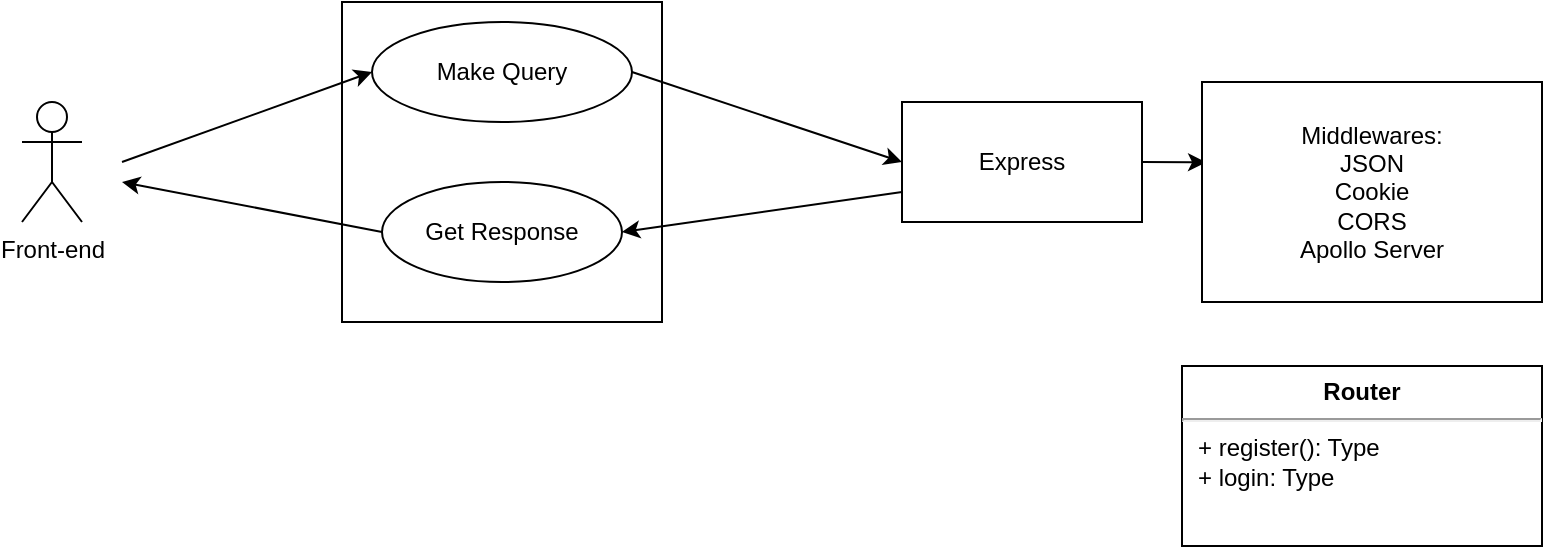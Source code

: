 <mxfile version="21.1.5" type="github">
  <diagram name="Page-1" id="jY6gUYueK4Lz05AGPSLK">
    <mxGraphModel dx="1290" dy="587" grid="1" gridSize="12" guides="1" tooltips="1" connect="1" arrows="1" fold="1" page="0" pageScale="1" pageWidth="827" pageHeight="1169" math="0" shadow="0">
      <root>
        <mxCell id="0" />
        <mxCell id="1" parent="0" />
        <mxCell id="4jzF36_kRDMFmSvGSF6Q-1" value="Front-end" style="shape=umlActor;verticalLabelPosition=bottom;verticalAlign=top;html=1;outlineConnect=0;" vertex="1" parent="1">
          <mxGeometry x="40" y="60" width="30" height="60" as="geometry" />
        </mxCell>
        <mxCell id="4jzF36_kRDMFmSvGSF6Q-4" value="" style="whiteSpace=wrap;html=1;aspect=fixed;" vertex="1" parent="1">
          <mxGeometry x="200" y="10" width="160" height="160" as="geometry" />
        </mxCell>
        <mxCell id="4jzF36_kRDMFmSvGSF6Q-5" value="Make Query" style="ellipse;whiteSpace=wrap;html=1;" vertex="1" parent="1">
          <mxGeometry x="215" y="20" width="130" height="50" as="geometry" />
        </mxCell>
        <mxCell id="4jzF36_kRDMFmSvGSF6Q-6" value="Get Response" style="ellipse;whiteSpace=wrap;html=1;" vertex="1" parent="1">
          <mxGeometry x="220" y="100" width="120" height="50" as="geometry" />
        </mxCell>
        <mxCell id="4jzF36_kRDMFmSvGSF6Q-8" value="" style="endArrow=classic;html=1;rounded=0;entryX=0;entryY=0.5;entryDx=0;entryDy=0;" edge="1" parent="1" target="4jzF36_kRDMFmSvGSF6Q-5">
          <mxGeometry width="50" height="50" relative="1" as="geometry">
            <mxPoint x="90" y="90" as="sourcePoint" />
            <mxPoint x="140" y="40" as="targetPoint" />
          </mxGeometry>
        </mxCell>
        <mxCell id="4jzF36_kRDMFmSvGSF6Q-9" value="" style="endArrow=classic;html=1;rounded=0;exitX=0;exitY=0.5;exitDx=0;exitDy=0;" edge="1" parent="1" source="4jzF36_kRDMFmSvGSF6Q-6">
          <mxGeometry width="50" height="50" relative="1" as="geometry">
            <mxPoint x="390" y="230" as="sourcePoint" />
            <mxPoint x="90" y="100" as="targetPoint" />
            <Array as="points" />
          </mxGeometry>
        </mxCell>
        <mxCell id="4jzF36_kRDMFmSvGSF6Q-10" value="" style="endArrow=classic;html=1;rounded=0;exitX=1;exitY=0.5;exitDx=0;exitDy=0;entryX=0;entryY=0.5;entryDx=0;entryDy=0;" edge="1" parent="1" source="4jzF36_kRDMFmSvGSF6Q-5" target="4jzF36_kRDMFmSvGSF6Q-11">
          <mxGeometry width="50" height="50" relative="1" as="geometry">
            <mxPoint x="360" y="100" as="sourcePoint" />
            <mxPoint x="470" y="100" as="targetPoint" />
            <Array as="points" />
          </mxGeometry>
        </mxCell>
        <mxCell id="4jzF36_kRDMFmSvGSF6Q-11" value="Express" style="rounded=0;whiteSpace=wrap;html=1;" vertex="1" parent="1">
          <mxGeometry x="480" y="60" width="120" height="60" as="geometry" />
        </mxCell>
        <mxCell id="4jzF36_kRDMFmSvGSF6Q-12" value="" style="endArrow=classic;html=1;rounded=0;exitX=0;exitY=0.75;exitDx=0;exitDy=0;entryX=1;entryY=0.5;entryDx=0;entryDy=0;" edge="1" parent="1" source="4jzF36_kRDMFmSvGSF6Q-11" target="4jzF36_kRDMFmSvGSF6Q-6">
          <mxGeometry width="50" height="50" relative="1" as="geometry">
            <mxPoint x="390" y="330" as="sourcePoint" />
            <mxPoint x="440" y="280" as="targetPoint" />
            <Array as="points" />
          </mxGeometry>
        </mxCell>
        <mxCell id="4jzF36_kRDMFmSvGSF6Q-13" value="" style="endArrow=classic;html=1;rounded=0;exitX=1;exitY=0.5;exitDx=0;exitDy=0;entryX=0.012;entryY=0.365;entryDx=0;entryDy=0;entryPerimeter=0;" edge="1" parent="1" source="4jzF36_kRDMFmSvGSF6Q-11" target="4jzF36_kRDMFmSvGSF6Q-14">
          <mxGeometry width="50" height="50" relative="1" as="geometry">
            <mxPoint x="390" y="330" as="sourcePoint" />
            <mxPoint x="540" y="180" as="targetPoint" />
            <Array as="points">
              <mxPoint x="600" y="90" />
            </Array>
          </mxGeometry>
        </mxCell>
        <mxCell id="4jzF36_kRDMFmSvGSF6Q-14" value="Middlewares:&lt;br&gt;JSON&lt;br&gt;Cookie&lt;br&gt;CORS&lt;br&gt;Apollo Server" style="rounded=0;whiteSpace=wrap;html=1;" vertex="1" parent="1">
          <mxGeometry x="630" y="50" width="170" height="110" as="geometry" />
        </mxCell>
        <mxCell id="4jzF36_kRDMFmSvGSF6Q-21" value="&lt;p style=&quot;margin:0px;margin-top:6px;text-align:center;&quot;&gt;&lt;b&gt;Router&lt;/b&gt;&lt;/p&gt;&lt;hr&gt;&lt;p style=&quot;margin:0px;margin-left:8px;&quot;&gt;+ register(): Type&lt;br&gt;+ login: Type&lt;/p&gt;" style="align=left;overflow=fill;html=1;dropTarget=0;whiteSpace=wrap;" vertex="1" parent="1">
          <mxGeometry x="620" y="192" width="180" height="90" as="geometry" />
        </mxCell>
      </root>
    </mxGraphModel>
  </diagram>
</mxfile>
